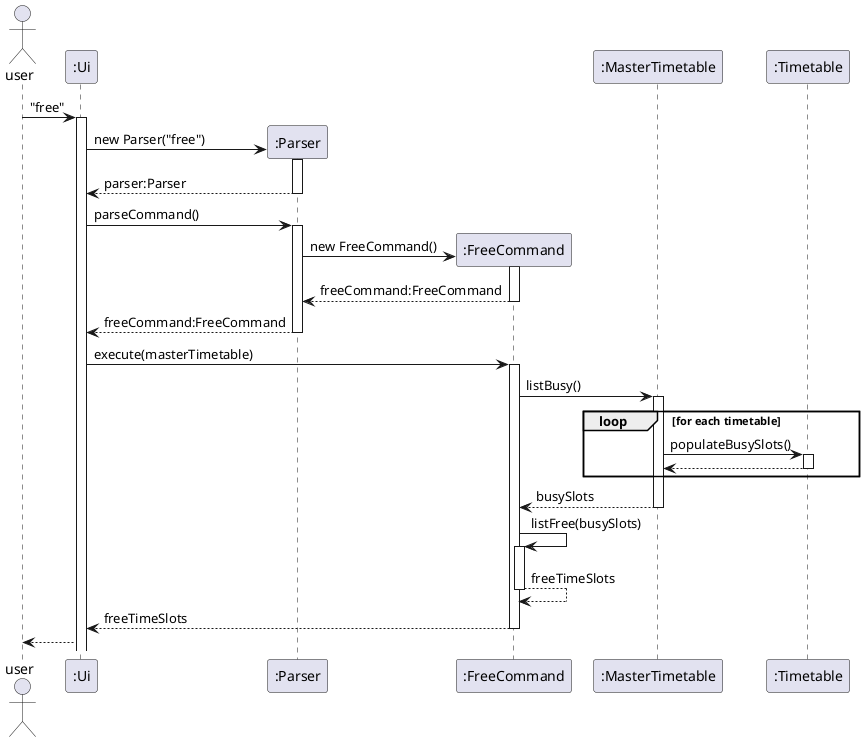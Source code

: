 @startuml
actor user

user -> ":Ui" ++ : "free"
create ":Parser"
":Ui" -> ":Parser" ++: new Parser("free")
":Parser" --> ":Ui" --: parser:Parser
":Ui" -> ":Parser" ++: parseCommand()
create ":FreeCommand"
":Parser" -> ":FreeCommand" ++: new FreeCommand()
":FreeCommand" --> ":Parser" --: freeCommand:FreeCommand
":Parser" --> ":Ui" --: freeCommand:FreeCommand
":Ui" -> ":FreeCommand" ++: execute(masterTimetable)
":FreeCommand" -> ":MasterTimetable" ++: listBusy()
loop for each timetable
":MasterTimetable" -> ":Timetable" ++: populateBusySlots()
":Timetable" --> ":MasterTimetable" --
end
":MasterTimetable" --> ":FreeCommand" --: busySlots
":FreeCommand" -> ":FreeCommand"++: listFree(busySlots)
":FreeCommand" --> ":FreeCommand"--: freeTimeSlots
":FreeCommand" --> ":Ui" --: freeTimeSlots
":Ui" --> user
@enduml